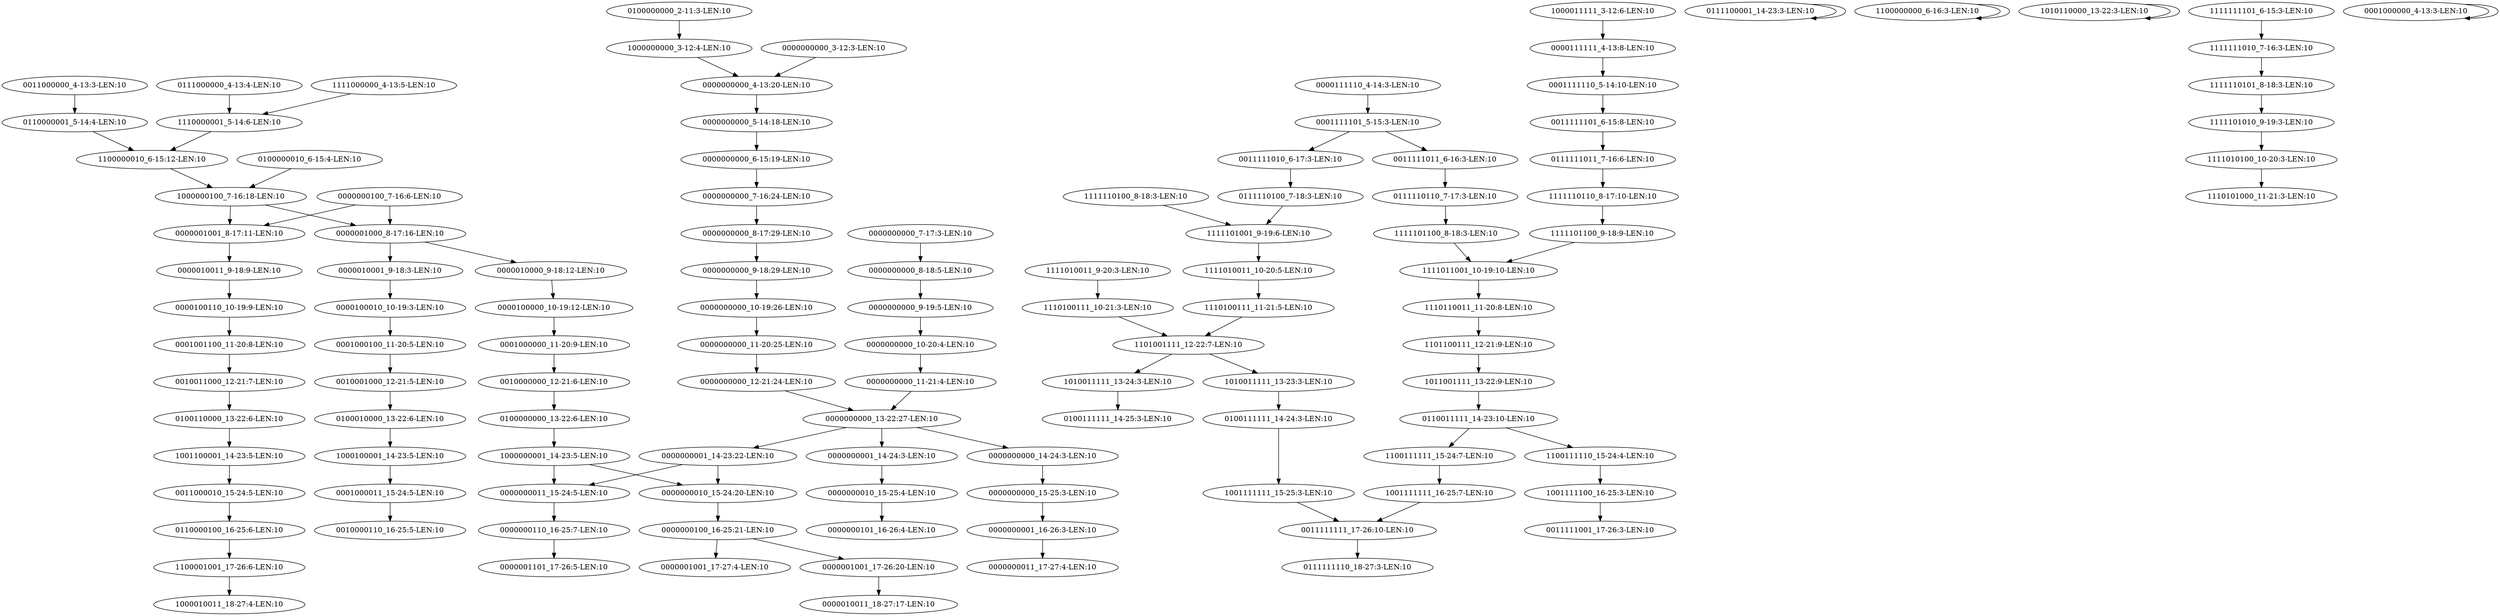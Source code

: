 digraph G {
    "0000000000_8-17:29-LEN:10" -> "0000000000_9-18:29-LEN:10";
    "1111000000_4-13:5-LEN:10" -> "1110000001_5-14:6-LEN:10";
    "0000000000_11-20:25-LEN:10" -> "0000000000_12-21:24-LEN:10";
    "1101100111_12-21:9-LEN:10" -> "1011001111_13-22:9-LEN:10";
    "0100010000_13-22:6-LEN:10" -> "1000100001_14-23:5-LEN:10";
    "0000100010_10-19:3-LEN:10" -> "0001000100_11-20:5-LEN:10";
    "1100001001_17-26:6-LEN:10" -> "1000010011_18-27:4-LEN:10";
    "0000001001_17-26:20-LEN:10" -> "0000010011_18-27:17-LEN:10";
    "0011111010_6-17:3-LEN:10" -> "0111110100_7-18:3-LEN:10";
    "0100110000_13-22:6-LEN:10" -> "1001100001_14-23:5-LEN:10";
    "0000000100_7-16:6-LEN:10" -> "0000001001_8-17:11-LEN:10";
    "0000000100_7-16:6-LEN:10" -> "0000001000_8-17:16-LEN:10";
    "0000010011_9-18:9-LEN:10" -> "0000100110_10-19:9-LEN:10";
    "0010000000_12-21:6-LEN:10" -> "0100000000_13-22:6-LEN:10";
    "1110100111_10-21:3-LEN:10" -> "1101001111_12-22:7-LEN:10";
    "0001111101_5-15:3-LEN:10" -> "0011111011_6-16:3-LEN:10";
    "1100111111_15-24:7-LEN:10" -> "1001111111_16-25:7-LEN:10";
    "0111100001_14-23:3-LEN:10" -> "0111100001_14-23:3-LEN:10";
    "1100000000_6-16:3-LEN:10" -> "1100000000_6-16:3-LEN:10";
    "0000000000_10-19:26-LEN:10" -> "0000000000_11-20:25-LEN:10";
    "1111010011_10-20:5-LEN:10" -> "1110100111_11-21:5-LEN:10";
    "1000000100_7-16:18-LEN:10" -> "0000001001_8-17:11-LEN:10";
    "1000000100_7-16:18-LEN:10" -> "0000001000_8-17:16-LEN:10";
    "0100000010_6-15:4-LEN:10" -> "1000000100_7-16:18-LEN:10";
    "1000011111_3-12:6-LEN:10" -> "0000111111_4-13:8-LEN:10";
    "0011111101_6-15:8-LEN:10" -> "0111111011_7-16:6-LEN:10";
    "0000001001_8-17:11-LEN:10" -> "0000010011_9-18:9-LEN:10";
    "1010110000_13-22:3-LEN:10" -> "1010110000_13-22:3-LEN:10";
    "0000000001_14-24:3-LEN:10" -> "0000000010_15-25:4-LEN:10";
    "0100111111_14-24:3-LEN:10" -> "1001111111_15-25:3-LEN:10";
    "0110011111_14-23:10-LEN:10" -> "1100111111_15-24:7-LEN:10";
    "0110011111_14-23:10-LEN:10" -> "1100111110_15-24:4-LEN:10";
    "0000111111_4-13:8-LEN:10" -> "0001111110_5-14:10-LEN:10";
    "0000000000_7-17:3-LEN:10" -> "0000000000_8-18:5-LEN:10";
    "1111011001_10-19:10-LEN:10" -> "1110110011_11-20:8-LEN:10";
    "0000000011_15-24:5-LEN:10" -> "0000000110_16-25:7-LEN:10";
    "1101001111_12-22:7-LEN:10" -> "1010011111_13-23:3-LEN:10";
    "1101001111_12-22:7-LEN:10" -> "1010011111_13-24:3-LEN:10";
    "0001111101_5-15:3-LEN:10" -> "0011111010_6-17:3-LEN:10";
    "1001111111_16-25:7-LEN:10" -> "0011111111_17-26:10-LEN:10";
    "0000000000_9-18:29-LEN:10" -> "0000000000_10-19:26-LEN:10";
    "1111101001_9-19:6-LEN:10" -> "1111010011_10-20:5-LEN:10";
    "1111110110_8-17:10-LEN:10" -> "1111101100_9-18:9-LEN:10";
    "0110000100_16-25:6-LEN:10" -> "1100001001_17-26:6-LEN:10";
    "0000000110_16-25:7-LEN:10" -> "0000001101_17-26:5-LEN:10";
    "0000100110_10-19:9-LEN:10" -> "0001001100_11-20:8-LEN:10";
    "0000000000_9-19:5-LEN:10" -> "0000000000_10-20:4-LEN:10";
    "0000000001_14-23:22-LEN:10" -> "0000000011_15-24:5-LEN:10";
    "0000000001_14-23:22-LEN:10" -> "0000000010_15-24:20-LEN:10";
    "1110110011_11-20:8-LEN:10" -> "1101100111_12-21:9-LEN:10";
    "1001111111_15-25:3-LEN:10" -> "0011111111_17-26:10-LEN:10";
    "0000000000_8-18:5-LEN:10" -> "0000000000_9-19:5-LEN:10";
    "0000000000_15-25:3-LEN:10" -> "0000000001_16-26:3-LEN:10";
    "1001100001_14-23:5-LEN:10" -> "0011000010_15-24:5-LEN:10";
    "0000000000_5-14:18-LEN:10" -> "0000000000_6-15:19-LEN:10";
    "0011000000_4-13:3-LEN:10" -> "0110000001_5-14:4-LEN:10";
    "0010001000_12-21:5-LEN:10" -> "0100010000_13-22:6-LEN:10";
    "0000000100_16-25:21-LEN:10" -> "0000001001_17-27:4-LEN:10";
    "0000000100_16-25:21-LEN:10" -> "0000001001_17-26:20-LEN:10";
    "1100000010_6-15:12-LEN:10" -> "1000000100_7-16:18-LEN:10";
    "1111110101_8-18:3-LEN:10" -> "1111101010_9-19:3-LEN:10";
    "0100000000_2-11:3-LEN:10" -> "1000000000_3-12:4-LEN:10";
    "0000000000_3-12:3-LEN:10" -> "0000000000_4-13:20-LEN:10";
    "0001001100_11-20:8-LEN:10" -> "0010011000_12-21:7-LEN:10";
    "0111110100_7-18:3-LEN:10" -> "1111101001_9-19:6-LEN:10";
    "0111000000_4-13:4-LEN:10" -> "1110000001_5-14:6-LEN:10";
    "0100000000_13-22:6-LEN:10" -> "1000000001_14-23:5-LEN:10";
    "0000010001_9-18:3-LEN:10" -> "0000100010_10-19:3-LEN:10";
    "1111101100_8-18:3-LEN:10" -> "1111011001_10-19:10-LEN:10";
    "0111111011_7-16:6-LEN:10" -> "1111110110_8-17:10-LEN:10";
    "0000000000_4-13:20-LEN:10" -> "0000000000_5-14:18-LEN:10";
    "1111111101_6-15:3-LEN:10" -> "1111111010_7-16:3-LEN:10";
    "0001000000_4-13:3-LEN:10" -> "0001000000_4-13:3-LEN:10";
    "1010011111_13-23:3-LEN:10" -> "0100111111_14-24:3-LEN:10";
    "1100111110_15-24:4-LEN:10" -> "1001111100_16-25:3-LEN:10";
    "1110100111_11-21:5-LEN:10" -> "1101001111_12-22:7-LEN:10";
    "1010011111_13-24:3-LEN:10" -> "0100111111_14-25:3-LEN:10";
    "0001000100_11-20:5-LEN:10" -> "0010001000_12-21:5-LEN:10";
    "0000000000_12-21:24-LEN:10" -> "0000000000_13-22:27-LEN:10";
    "0000000000_7-16:24-LEN:10" -> "0000000000_8-17:29-LEN:10";
    "0011111011_6-16:3-LEN:10" -> "0111110110_7-17:3-LEN:10";
    "1111111010_7-16:3-LEN:10" -> "1111110101_8-18:3-LEN:10";
    "1111010011_9-20:3-LEN:10" -> "1110100111_10-21:3-LEN:10";
    "0000100000_10-19:12-LEN:10" -> "0001000000_11-20:9-LEN:10";
    "0001000011_15-24:5-LEN:10" -> "0010000110_16-25:5-LEN:10";
    "1110000001_5-14:6-LEN:10" -> "1100000010_6-15:12-LEN:10";
    "0000001000_8-17:16-LEN:10" -> "0000010001_9-18:3-LEN:10";
    "0000001000_8-17:16-LEN:10" -> "0000010000_9-18:12-LEN:10";
    "1111010100_10-20:3-LEN:10" -> "1110101000_11-21:3-LEN:10";
    "0001111110_5-14:10-LEN:10" -> "0011111101_6-15:8-LEN:10";
    "0000000000_13-22:27-LEN:10" -> "0000000001_14-24:3-LEN:10";
    "0000000000_13-22:27-LEN:10" -> "0000000001_14-23:22-LEN:10";
    "0000000000_13-22:27-LEN:10" -> "0000000000_14-24:3-LEN:10";
    "1111101100_9-18:9-LEN:10" -> "1111011001_10-19:10-LEN:10";
    "1111101010_9-19:3-LEN:10" -> "1111010100_10-20:3-LEN:10";
    "0111110110_7-17:3-LEN:10" -> "1111101100_8-18:3-LEN:10";
    "0000000010_15-25:4-LEN:10" -> "0000000101_16-26:4-LEN:10";
    "0000000000_6-15:19-LEN:10" -> "0000000000_7-16:24-LEN:10";
    "0001000000_11-20:9-LEN:10" -> "0010000000_12-21:6-LEN:10";
    "1001111100_16-25:3-LEN:10" -> "0011111001_17-26:3-LEN:10";
    "0000000000_10-20:4-LEN:10" -> "0000000000_11-21:4-LEN:10";
    "0010011000_12-21:7-LEN:10" -> "0100110000_13-22:6-LEN:10";
    "1000000000_3-12:4-LEN:10" -> "0000000000_4-13:20-LEN:10";
    "0011000010_15-24:5-LEN:10" -> "0110000100_16-25:6-LEN:10";
    "1111110100_8-18:3-LEN:10" -> "1111101001_9-19:6-LEN:10";
    "0000111110_4-14:3-LEN:10" -> "0001111101_5-15:3-LEN:10";
    "0000000001_16-26:3-LEN:10" -> "0000000011_17-27:4-LEN:10";
    "0000000000_14-24:3-LEN:10" -> "0000000000_15-25:3-LEN:10";
    "0110000001_5-14:4-LEN:10" -> "1100000010_6-15:12-LEN:10";
    "1000100001_14-23:5-LEN:10" -> "0001000011_15-24:5-LEN:10";
    "0000000010_15-24:20-LEN:10" -> "0000000100_16-25:21-LEN:10";
    "0000000000_11-21:4-LEN:10" -> "0000000000_13-22:27-LEN:10";
    "0000010000_9-18:12-LEN:10" -> "0000100000_10-19:12-LEN:10";
    "1011001111_13-22:9-LEN:10" -> "0110011111_14-23:10-LEN:10";
    "0011111111_17-26:10-LEN:10" -> "0111111110_18-27:3-LEN:10";
    "1000000001_14-23:5-LEN:10" -> "0000000011_15-24:5-LEN:10";
    "1000000001_14-23:5-LEN:10" -> "0000000010_15-24:20-LEN:10";
}
